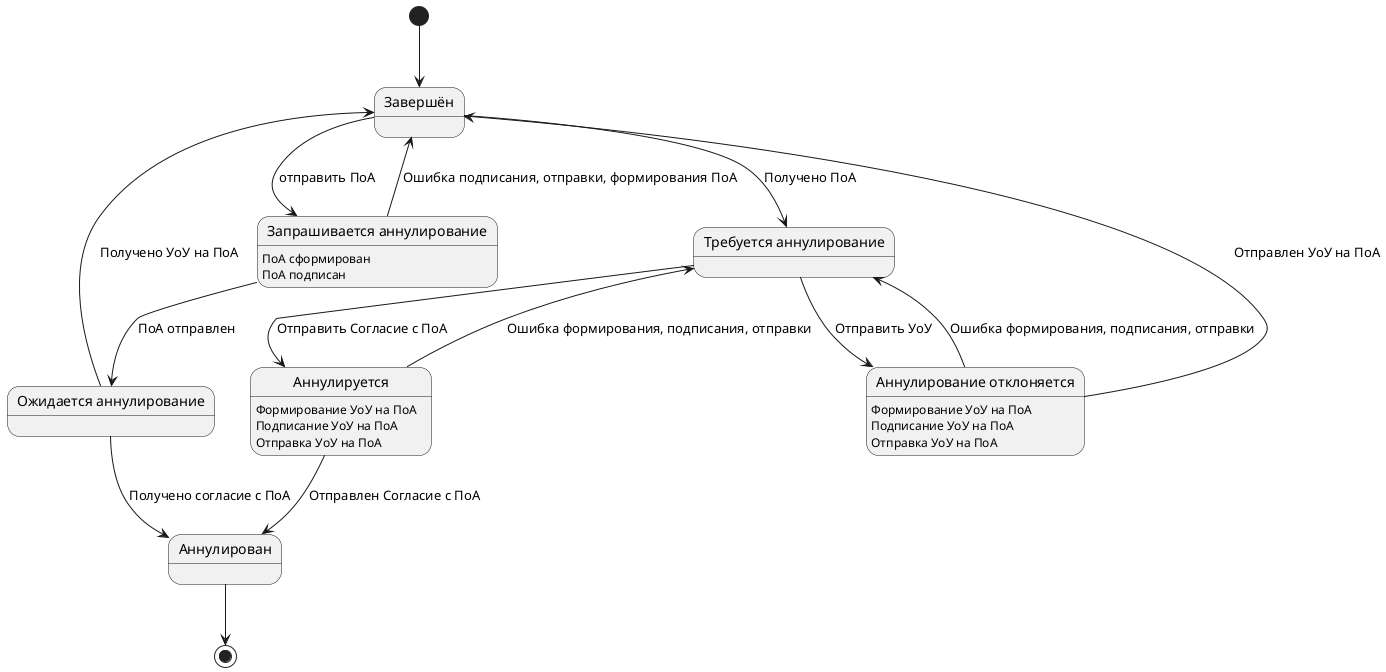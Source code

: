 @startuml Docflows Cancelation StateMachine

state "Завершён" as Copmleted
state "Ожидается аннулирование" as WaitingCansellationAnswer
state "Аннулирован" as Cancelled
state "Запрашивается аннулирование" as CancellationRequest
state "Требуется аннулирование" as WaitngCancellationResponse
state "Аннулируется" as WaitngCancellationAceept
state "Аннулирование отклоняется" as WaitngCancellationReject

[*] --> Copmleted
Copmleted --> WaitngCancellationResponse : Получено ПоА
WaitngCancellationResponse --> WaitngCancellationReject : Отправить УоУ
WaitngCancellationReject : Формирование УоУ на ПоА
WaitngCancellationReject : Подписание УоУ на ПоА
WaitngCancellationReject : Отправка УоУ на ПоА
WaitngCancellationReject --> WaitngCancellationResponse : Ошибка формирования, подписания, отправки
WaitngCancellationReject --> Copmleted : Отправлен УоУ на ПоА

WaitngCancellationResponse --> WaitngCancellationAceept : Отправить Согласие с ПоА
WaitngCancellationAceept : Формирование УоУ на ПоА
WaitngCancellationAceept : Подписание УоУ на ПоА
WaitngCancellationAceept : Отправка УоУ на ПоА
WaitngCancellationAceept --> WaitngCancellationResponse : Ошибка формирования, подписания, отправки
WaitngCancellationAceept --> Cancelled : Отправлен Согласие с ПоА 

Copmleted --> CancellationRequest : отправить ПоА
CancellationRequest : ПоА сформирован
CancellationRequest : ПоА подписан
CancellationRequest --> WaitingCansellationAnswer : ПоА отправлен
CancellationRequest --> Copmleted : Ошибка подписания, отправки, формирования ПоА
WaitingCansellationAnswer --> Cancelled : Получено согласие с ПоА
WaitingCansellationAnswer --> Copmleted : Получено УоУ на ПоА

Cancelled --> [*]

@enduml